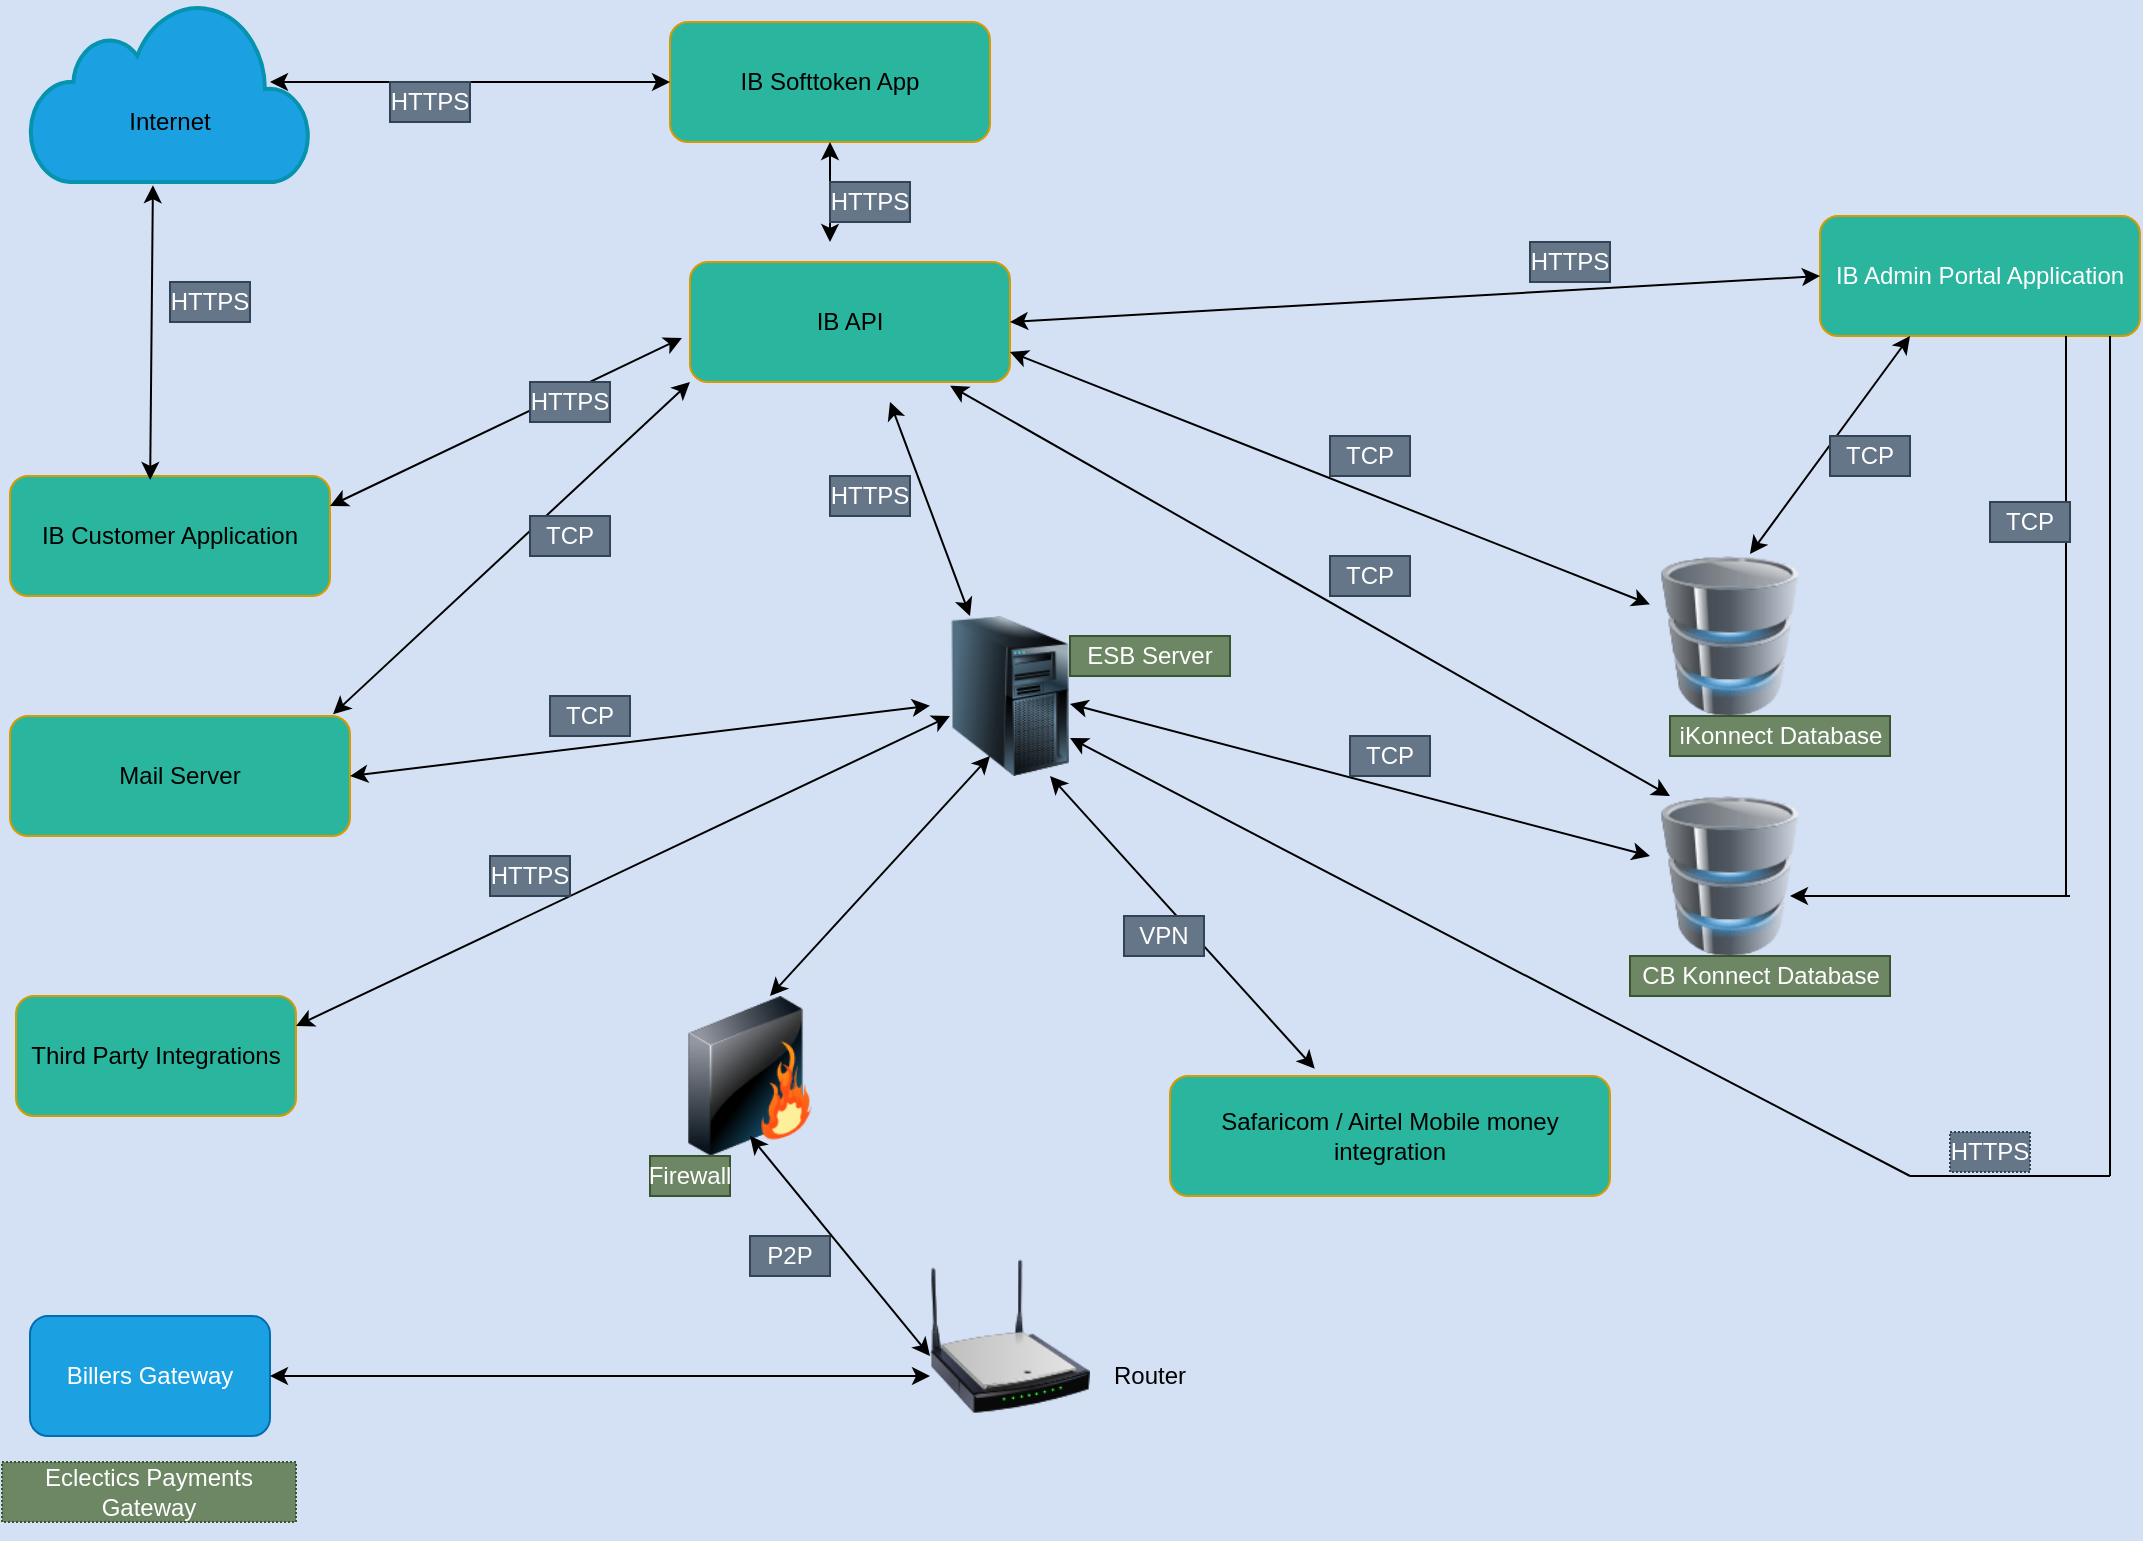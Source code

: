 <mxfile version="13.5.8" type="github">
  <diagram id="GW4mwDwyA0wQwFZXJt3s" name="Page-1">
    <mxGraphModel dx="3137" dy="821" grid="1" gridSize="10" guides="1" tooltips="1" connect="1" arrows="1" fold="1" page="1" pageScale="1" pageWidth="827" pageHeight="1169" background="#D4E1F5" math="0" shadow="0">
      <root>
        <mxCell id="0" />
        <mxCell id="1" parent="0" />
        <mxCell id="x8eZy0DGjHu4TYxoLKKY-138" value="" style="image;html=1;image=img/lib/clip_art/computers/Database_128x128.png" parent="1" vertex="1">
          <mxGeometry x="-150" y="287" width="80" height="80" as="geometry" />
        </mxCell>
        <mxCell id="x8eZy0DGjHu4TYxoLKKY-139" value="" style="image;html=1;image=img/lib/clip_art/computers/Database_128x128.png" parent="1" vertex="1">
          <mxGeometry x="-150" y="407" width="80" height="80" as="geometry" />
        </mxCell>
        <mxCell id="x8eZy0DGjHu4TYxoLKKY-140" value="IB Customer Application" style="rounded=1;whiteSpace=wrap;html=1;fillColor=#2AB59E;strokeColor=#D79B00;" parent="1" vertex="1">
          <mxGeometry x="-970" y="247" width="160" height="60" as="geometry" />
        </mxCell>
        <mxCell id="x8eZy0DGjHu4TYxoLKKY-141" value="Third Party Integrations" style="rounded=1;whiteSpace=wrap;html=1;fillColor=#2AB59E;strokeColor=#D79B00;" parent="1" vertex="1">
          <mxGeometry x="-967" y="507" width="140" height="60" as="geometry" />
        </mxCell>
        <mxCell id="x8eZy0DGjHu4TYxoLKKY-142" value="IB API " style="rounded=1;whiteSpace=wrap;html=1;fillColor=#2AB59E;strokeColor=#D79B00;" parent="1" vertex="1">
          <mxGeometry x="-630" y="140" width="160" height="60" as="geometry" />
        </mxCell>
        <mxCell id="x8eZy0DGjHu4TYxoLKKY-143" value="IB Admin Portal Application" style="rounded=1;whiteSpace=wrap;html=1;fontColor=#ffffff;fillColor=#2AB59E;strokeColor=#D79B00;" parent="1" vertex="1">
          <mxGeometry x="-65" y="117" width="160" height="60" as="geometry" />
        </mxCell>
        <mxCell id="x8eZy0DGjHu4TYxoLKKY-166" value="iKonnect Database" style="text;html=1;align=center;verticalAlign=middle;resizable=0;points=[];autosize=1;fillColor=#6d8764;strokeColor=#3A5431;fontColor=#ffffff;" parent="1" vertex="1">
          <mxGeometry x="-140" y="367" width="110" height="20" as="geometry" />
        </mxCell>
        <mxCell id="x8eZy0DGjHu4TYxoLKKY-167" value="CB Konnect Database" style="text;html=1;align=center;verticalAlign=middle;resizable=0;points=[];autosize=1;fillColor=#6d8764;strokeColor=#3A5431;fontColor=#ffffff;" parent="1" vertex="1">
          <mxGeometry x="-160" y="487" width="130" height="20" as="geometry" />
        </mxCell>
        <mxCell id="x8eZy0DGjHu4TYxoLKKY-175" value="Safaricom / Airtel Mobile money integration" style="rounded=1;whiteSpace=wrap;html=1;fillColor=#2AB59E;strokeColor=#D79B00;" parent="1" vertex="1">
          <mxGeometry x="-390" y="547" width="220" height="60" as="geometry" />
        </mxCell>
        <mxCell id="x8eZy0DGjHu4TYxoLKKY-176" value="Billers Gateway" style="rounded=1;whiteSpace=wrap;html=1;fillColor=#1ba1e2;strokeColor=#006EAF;fontColor=#ffffff;" parent="1" vertex="1">
          <mxGeometry x="-960" y="667" width="120" height="60" as="geometry" />
        </mxCell>
        <mxCell id="x8eZy0DGjHu4TYxoLKKY-177" value="" style="image;html=1;image=img/lib/clip_art/computers/Server_Tower_128x128.png" parent="1" vertex="1">
          <mxGeometry x="-510" y="317" width="80" height="80" as="geometry" />
        </mxCell>
        <mxCell id="x8eZy0DGjHu4TYxoLKKY-181" value="" style="endArrow=classic;startArrow=classic;html=1;exitX=1;exitY=0.25;exitDx=0;exitDy=0;" parent="1" source="x8eZy0DGjHu4TYxoLKKY-141" edge="1">
          <mxGeometry width="50" height="50" relative="1" as="geometry">
            <mxPoint x="-560" y="417" as="sourcePoint" />
            <mxPoint x="-500" y="367" as="targetPoint" />
          </mxGeometry>
        </mxCell>
        <mxCell id="x8eZy0DGjHu4TYxoLKKY-183" value="" style="endArrow=classic;startArrow=classic;html=1;exitX=1;exitY=0.5;exitDx=0;exitDy=0;entryX=0;entryY=0.5;entryDx=0;entryDy=0;" parent="1" source="x8eZy0DGjHu4TYxoLKKY-142" target="x8eZy0DGjHu4TYxoLKKY-143" edge="1">
          <mxGeometry width="50" height="50" relative="1" as="geometry">
            <mxPoint x="-240" y="187" as="sourcePoint" />
            <mxPoint x="-70" y="147" as="targetPoint" />
          </mxGeometry>
        </mxCell>
        <mxCell id="x8eZy0DGjHu4TYxoLKKY-185" value="" style="endArrow=classic;startArrow=classic;html=1;entryX=0.75;entryY=1;entryDx=0;entryDy=0;exitX=0.329;exitY=-0.061;exitDx=0;exitDy=0;exitPerimeter=0;" parent="1" source="x8eZy0DGjHu4TYxoLKKY-175" target="x8eZy0DGjHu4TYxoLKKY-177" edge="1">
          <mxGeometry width="50" height="50" relative="1" as="geometry">
            <mxPoint x="-290" y="517" as="sourcePoint" />
            <mxPoint x="-240" y="467" as="targetPoint" />
          </mxGeometry>
        </mxCell>
        <mxCell id="x8eZy0DGjHu4TYxoLKKY-186" value="" style="endArrow=classic;startArrow=classic;html=1;" parent="1" edge="1">
          <mxGeometry width="50" height="50" relative="1" as="geometry">
            <mxPoint x="-440" y="361" as="sourcePoint" />
            <mxPoint x="-150" y="437" as="targetPoint" />
          </mxGeometry>
        </mxCell>
        <mxCell id="x8eZy0DGjHu4TYxoLKKY-188" value="" style="endArrow=classic;startArrow=classic;html=1;exitX=0.625;exitY=-0.012;exitDx=0;exitDy=0;exitPerimeter=0;" parent="1" source="x8eZy0DGjHu4TYxoLKKY-138" edge="1">
          <mxGeometry width="50" height="50" relative="1" as="geometry">
            <mxPoint x="-70" y="227" as="sourcePoint" />
            <mxPoint x="-20" y="177" as="targetPoint" />
          </mxGeometry>
        </mxCell>
        <mxCell id="x8eZy0DGjHu4TYxoLKKY-191" value="" style="endArrow=none;html=1;" parent="1" edge="1">
          <mxGeometry width="50" height="50" relative="1" as="geometry">
            <mxPoint x="58" y="457" as="sourcePoint" />
            <mxPoint x="58" y="177" as="targetPoint" />
          </mxGeometry>
        </mxCell>
        <mxCell id="x8eZy0DGjHu4TYxoLKKY-192" value="" style="endArrow=classic;html=1;entryX=0.875;entryY=0.625;entryDx=0;entryDy=0;entryPerimeter=0;" parent="1" target="x8eZy0DGjHu4TYxoLKKY-139" edge="1">
          <mxGeometry width="50" height="50" relative="1" as="geometry">
            <mxPoint x="60" y="457" as="sourcePoint" />
            <mxPoint y="457" as="targetPoint" />
          </mxGeometry>
        </mxCell>
        <mxCell id="x8eZy0DGjHu4TYxoLKKY-193" value="" style="endArrow=classic;startArrow=classic;html=1;entryX=1;entryY=0.75;entryDx=0;entryDy=0;" parent="1" source="x8eZy0DGjHu4TYxoLKKY-138" edge="1" target="x8eZy0DGjHu4TYxoLKKY-142">
          <mxGeometry width="50" height="50" relative="1" as="geometry">
            <mxPoint x="-400" y="227" as="sourcePoint" />
            <mxPoint x="-350" y="177" as="targetPoint" />
          </mxGeometry>
        </mxCell>
        <mxCell id="x8eZy0DGjHu4TYxoLKKY-194" value="" style="endArrow=classic;startArrow=classic;html=1;exitX=0.125;exitY=0;exitDx=0;exitDy=0;exitPerimeter=0;entryX=0.813;entryY=1.031;entryDx=0;entryDy=0;entryPerimeter=0;" parent="1" source="x8eZy0DGjHu4TYxoLKKY-139" target="x8eZy0DGjHu4TYxoLKKY-142" edge="1">
          <mxGeometry width="50" height="50" relative="1" as="geometry">
            <mxPoint x="-438" y="237" as="sourcePoint" />
            <mxPoint x="-388" y="187" as="targetPoint" />
          </mxGeometry>
        </mxCell>
        <mxCell id="x8eZy0DGjHu4TYxoLKKY-195" value="" style="endArrow=none;html=1;" parent="1" edge="1">
          <mxGeometry width="50" height="50" relative="1" as="geometry">
            <mxPoint x="80" y="597" as="sourcePoint" />
            <mxPoint x="80" y="177" as="targetPoint" />
          </mxGeometry>
        </mxCell>
        <mxCell id="x8eZy0DGjHu4TYxoLKKY-196" value="" style="endArrow=classic;html=1;" parent="1" edge="1">
          <mxGeometry width="50" height="50" relative="1" as="geometry">
            <mxPoint x="-20" y="597" as="sourcePoint" />
            <mxPoint x="-440" y="378" as="targetPoint" />
          </mxGeometry>
        </mxCell>
        <mxCell id="x8eZy0DGjHu4TYxoLKKY-197" value="" style="endArrow=none;html=1;" parent="1" edge="1">
          <mxGeometry width="50" height="50" relative="1" as="geometry">
            <mxPoint x="-20" y="597" as="sourcePoint" />
            <mxPoint x="80" y="597" as="targetPoint" />
          </mxGeometry>
        </mxCell>
        <mxCell id="x8eZy0DGjHu4TYxoLKKY-198" value="" style="endArrow=classic;startArrow=classic;html=1;exitX=0.25;exitY=0;exitDx=0;exitDy=0;" parent="1" edge="1" source="x8eZy0DGjHu4TYxoLKKY-177">
          <mxGeometry width="50" height="50" relative="1" as="geometry">
            <mxPoint x="-460" y="317" as="sourcePoint" />
            <mxPoint x="-530" y="210" as="targetPoint" />
          </mxGeometry>
        </mxCell>
        <mxCell id="x8eZy0DGjHu4TYxoLKKY-201" value="P2P" style="text;html=1;align=center;verticalAlign=middle;whiteSpace=wrap;rounded=0;fillColor=#647687;strokeColor=#314354;fontColor=#ffffff;" parent="1" vertex="1">
          <mxGeometry x="-600" y="627" width="40" height="20" as="geometry" />
        </mxCell>
        <mxCell id="x8eZy0DGjHu4TYxoLKKY-202" value="HTTPS" style="text;html=1;strokeColor=#314354;fillColor=#647687;align=center;verticalAlign=middle;whiteSpace=wrap;rounded=0;fontColor=#ffffff;" parent="1" vertex="1">
          <mxGeometry x="-730" y="437" width="40" height="20" as="geometry" />
        </mxCell>
        <mxCell id="x8eZy0DGjHu4TYxoLKKY-203" value="Mail Server" style="rounded=1;whiteSpace=wrap;html=1;fillColor=#2AB59E;strokeColor=#D79B00;" parent="1" vertex="1">
          <mxGeometry x="-970" y="367" width="170" height="60" as="geometry" />
        </mxCell>
        <mxCell id="x8eZy0DGjHu4TYxoLKKY-204" value="" style="html=1;verticalLabelPosition=bottom;align=center;labelBackgroundColor=#ffffff;verticalAlign=top;strokeWidth=2;shadow=0;dashed=0;shape=mxgraph.ios7.icons.cloud;fillColor=#1ba1e2;fontColor=#ffffff;strokeColor=#0593AF;" parent="1" vertex="1">
          <mxGeometry x="-960" y="10" width="140" height="90" as="geometry" />
        </mxCell>
        <mxCell id="x8eZy0DGjHu4TYxoLKKY-205" value="Internet" style="text;html=1;strokeColor=none;fillColor=none;align=center;verticalAlign=middle;whiteSpace=wrap;rounded=0;" parent="1" vertex="1">
          <mxGeometry x="-910" y="60" width="40" height="20" as="geometry" />
        </mxCell>
        <mxCell id="x8eZy0DGjHu4TYxoLKKY-206" value="" style="endArrow=classic;startArrow=classic;html=1;exitX=0.438;exitY=-0.05;exitDx=0;exitDy=0;exitPerimeter=0;entryX=0.439;entryY=1.018;entryDx=0;entryDy=0;entryPerimeter=0;" parent="1" target="x8eZy0DGjHu4TYxoLKKY-204" edge="1">
          <mxGeometry width="50" height="50" relative="1" as="geometry">
            <mxPoint x="-899.92" y="249" as="sourcePoint" />
            <mxPoint x="-900" y="177" as="targetPoint" />
          </mxGeometry>
        </mxCell>
        <mxCell id="x8eZy0DGjHu4TYxoLKKY-208" value="" style="endArrow=classic;startArrow=classic;html=1;entryX=-0.025;entryY=0.633;entryDx=0;entryDy=0;entryPerimeter=0;exitX=1;exitY=0.25;exitDx=0;exitDy=0;" parent="1" source="x8eZy0DGjHu4TYxoLKKY-140" target="x8eZy0DGjHu4TYxoLKKY-142" edge="1">
          <mxGeometry width="50" height="50" relative="1" as="geometry">
            <mxPoint x="-700" y="267" as="sourcePoint" />
            <mxPoint x="-650" y="217" as="targetPoint" />
          </mxGeometry>
        </mxCell>
        <mxCell id="x8eZy0DGjHu4TYxoLKKY-209" value="ESB Server" style="text;html=1;strokeColor=#3A5431;fillColor=#6d8764;align=center;verticalAlign=middle;whiteSpace=wrap;rounded=0;fontColor=#ffffff;" parent="1" vertex="1">
          <mxGeometry x="-440" y="327" width="80" height="20" as="geometry" />
        </mxCell>
        <mxCell id="x8eZy0DGjHu4TYxoLKKY-210" value="" style="endArrow=classic;startArrow=classic;html=1;exitX=1;exitY=0.5;exitDx=0;exitDy=0;" parent="1" source="x8eZy0DGjHu4TYxoLKKY-203" target="x8eZy0DGjHu4TYxoLKKY-177" edge="1">
          <mxGeometry width="50" height="50" relative="1" as="geometry">
            <mxPoint x="-510" y="447" as="sourcePoint" />
            <mxPoint x="-460" y="397" as="targetPoint" />
          </mxGeometry>
        </mxCell>
        <mxCell id="x8eZy0DGjHu4TYxoLKKY-211" value="" style="image;html=1;image=img/lib/clip_art/networking/Wireless_Router_N_128x128.png" parent="1" vertex="1">
          <mxGeometry x="-510" y="637" width="80" height="80" as="geometry" />
        </mxCell>
        <mxCell id="x8eZy0DGjHu4TYxoLKKY-212" value="" style="image;html=1;image=img/lib/clip_art/networking/Firewall_128x128.png" parent="1" vertex="1">
          <mxGeometry x="-640" y="507" width="80" height="80" as="geometry" />
        </mxCell>
        <mxCell id="x8eZy0DGjHu4TYxoLKKY-213" value="" style="endArrow=classic;startArrow=classic;html=1;entryX=0;entryY=0.75;entryDx=0;entryDy=0;" parent="1" source="x8eZy0DGjHu4TYxoLKKY-176" target="x8eZy0DGjHu4TYxoLKKY-211" edge="1">
          <mxGeometry width="50" height="50" relative="1" as="geometry">
            <mxPoint x="-700" y="697" as="sourcePoint" />
            <mxPoint x="-650" y="647" as="targetPoint" />
          </mxGeometry>
        </mxCell>
        <mxCell id="x8eZy0DGjHu4TYxoLKKY-214" value="" style="endArrow=classic;startArrow=classic;html=1;" parent="1" edge="1">
          <mxGeometry width="50" height="50" relative="1" as="geometry">
            <mxPoint x="-510" y="687" as="sourcePoint" />
            <mxPoint x="-600" y="577" as="targetPoint" />
          </mxGeometry>
        </mxCell>
        <mxCell id="x8eZy0DGjHu4TYxoLKKY-215" value="" style="endArrow=classic;startArrow=classic;html=1;" parent="1" edge="1">
          <mxGeometry width="50" height="50" relative="1" as="geometry">
            <mxPoint x="-590" y="507" as="sourcePoint" />
            <mxPoint x="-480" y="387" as="targetPoint" />
          </mxGeometry>
        </mxCell>
        <mxCell id="x8eZy0DGjHu4TYxoLKKY-216" value="Router" style="text;html=1;strokeColor=none;fillColor=none;align=center;verticalAlign=middle;whiteSpace=wrap;rounded=0;" parent="1" vertex="1">
          <mxGeometry x="-420" y="687" width="40" height="20" as="geometry" />
        </mxCell>
        <mxCell id="x8eZy0DGjHu4TYxoLKKY-217" value="Firewall" style="text;html=1;strokeColor=#3A5431;fillColor=#6d8764;align=center;verticalAlign=middle;whiteSpace=wrap;rounded=0;fontColor=#ffffff;" parent="1" vertex="1">
          <mxGeometry x="-650" y="587" width="40" height="20" as="geometry" />
        </mxCell>
        <mxCell id="x8eZy0DGjHu4TYxoLKKY-222" value="" style="endArrow=classic;startArrow=classic;html=1;entryX=0;entryY=1;entryDx=0;entryDy=0;exitX=0.95;exitY=-0.014;exitDx=0;exitDy=0;exitPerimeter=0;" parent="1" target="x8eZy0DGjHu4TYxoLKKY-142" edge="1" source="x8eZy0DGjHu4TYxoLKKY-203">
          <mxGeometry width="50" height="50" relative="1" as="geometry">
            <mxPoint x="-800" y="337" as="sourcePoint" />
            <mxPoint x="-750" y="287" as="targetPoint" />
          </mxGeometry>
        </mxCell>
        <mxCell id="x8eZy0DGjHu4TYxoLKKY-223" value="VPN" style="text;html=1;strokeColor=#314354;fillColor=#647687;align=center;verticalAlign=middle;whiteSpace=wrap;rounded=0;fontColor=#ffffff;" parent="1" vertex="1">
          <mxGeometry x="-413" y="467" width="40" height="20" as="geometry" />
        </mxCell>
        <mxCell id="x8eZy0DGjHu4TYxoLKKY-224" value="IB Softtoken App" style="rounded=1;whiteSpace=wrap;html=1;fillColor=#2AB59E;strokeColor=#D79B00;" parent="1" vertex="1">
          <mxGeometry x="-640" y="20" width="160" height="60" as="geometry" />
        </mxCell>
        <mxCell id="x8eZy0DGjHu4TYxoLKKY-225" value="" style="endArrow=classic;startArrow=classic;html=1;exitX=0.5;exitY=1;exitDx=0;exitDy=0;" parent="1" source="x8eZy0DGjHu4TYxoLKKY-224" edge="1">
          <mxGeometry width="50" height="50" relative="1" as="geometry">
            <mxPoint x="-470" y="70" as="sourcePoint" />
            <mxPoint x="-560" y="130" as="targetPoint" />
          </mxGeometry>
        </mxCell>
        <mxCell id="x8eZy0DGjHu4TYxoLKKY-226" value="" style="endArrow=classic;startArrow=classic;html=1;entryX=0;entryY=0.5;entryDx=0;entryDy=0;" parent="1" target="x8eZy0DGjHu4TYxoLKKY-224" edge="1">
          <mxGeometry width="50" height="50" relative="1" as="geometry">
            <mxPoint x="-840" y="50" as="sourcePoint" />
            <mxPoint x="-790" as="targetPoint" />
          </mxGeometry>
        </mxCell>
        <mxCell id="x8eZy0DGjHu4TYxoLKKY-227" value="HTTPS" style="text;html=1;strokeColor=#314354;fillColor=#647687;align=center;verticalAlign=middle;whiteSpace=wrap;rounded=0;fontColor=#ffffff;" parent="1" vertex="1">
          <mxGeometry x="-780" y="50" width="40" height="20" as="geometry" />
        </mxCell>
        <mxCell id="x8eZy0DGjHu4TYxoLKKY-228" value="HTTPS" style="text;html=1;strokeColor=#314354;fillColor=#647687;align=center;verticalAlign=middle;whiteSpace=wrap;rounded=0;fontColor=#ffffff;" parent="1" vertex="1">
          <mxGeometry x="-890" y="150" width="40" height="20" as="geometry" />
        </mxCell>
        <mxCell id="x8eZy0DGjHu4TYxoLKKY-231" value="HTTPS" style="text;html=1;strokeColor=#314354;fillColor=#647687;align=center;verticalAlign=middle;whiteSpace=wrap;rounded=0;fontColor=#ffffff;" parent="1" vertex="1">
          <mxGeometry x="-560" y="100" width="40" height="20" as="geometry" />
        </mxCell>
        <mxCell id="x8eZy0DGjHu4TYxoLKKY-242" value="HTTPS" style="text;html=1;strokeColor=#314354;fillColor=#647687;align=center;verticalAlign=middle;whiteSpace=wrap;rounded=0;fontColor=#ffffff;" parent="1" vertex="1">
          <mxGeometry x="-710" y="200" width="40" height="20" as="geometry" />
        </mxCell>
        <mxCell id="x8eZy0DGjHu4TYxoLKKY-243" value="TCP" style="text;html=1;strokeColor=#314354;fillColor=#647687;align=center;verticalAlign=middle;whiteSpace=wrap;rounded=0;fontColor=#ffffff;" parent="1" vertex="1">
          <mxGeometry x="-710" y="267" width="40" height="20" as="geometry" />
        </mxCell>
        <mxCell id="x8eZy0DGjHu4TYxoLKKY-244" value="HTTPS" style="text;html=1;strokeColor=#314354;fillColor=#647687;align=center;verticalAlign=middle;whiteSpace=wrap;rounded=0;fontColor=#ffffff;" parent="1" vertex="1">
          <mxGeometry x="-210" y="130" width="40" height="20" as="geometry" />
        </mxCell>
        <mxCell id="x8eZy0DGjHu4TYxoLKKY-245" value="TCP" style="text;html=1;strokeColor=#314354;fillColor=#647687;align=center;verticalAlign=middle;whiteSpace=wrap;rounded=0;fontColor=#ffffff;" parent="1" vertex="1">
          <mxGeometry x="-310" y="227" width="40" height="20" as="geometry" />
        </mxCell>
        <mxCell id="x8eZy0DGjHu4TYxoLKKY-246" value="TCP" style="text;html=1;strokeColor=#314354;fillColor=#647687;align=center;verticalAlign=middle;whiteSpace=wrap;rounded=0;fontColor=#ffffff;" parent="1" vertex="1">
          <mxGeometry x="-310" y="287" width="40" height="20" as="geometry" />
        </mxCell>
        <mxCell id="x8eZy0DGjHu4TYxoLKKY-247" value="TCP" style="text;html=1;strokeColor=#314354;fillColor=#647687;align=center;verticalAlign=middle;whiteSpace=wrap;rounded=0;fontColor=#ffffff;" parent="1" vertex="1">
          <mxGeometry x="-60" y="227" width="40" height="20" as="geometry" />
        </mxCell>
        <mxCell id="x8eZy0DGjHu4TYxoLKKY-248" value="TCP" style="text;html=1;strokeColor=#314354;fillColor=#647687;align=center;verticalAlign=middle;whiteSpace=wrap;rounded=0;fontColor=#ffffff;" parent="1" vertex="1">
          <mxGeometry x="20" y="260" width="40" height="20" as="geometry" />
        </mxCell>
        <mxCell id="x8eZy0DGjHu4TYxoLKKY-249" value="HTTPS" style="text;html=1;fillColor=#647687;align=center;verticalAlign=middle;whiteSpace=wrap;rounded=0;dashed=1;dashPattern=1 1;strokeColor=#314354;fontColor=#ffffff;" parent="1" vertex="1">
          <mxGeometry y="575" width="40" height="20" as="geometry" />
        </mxCell>
        <mxCell id="x8eZy0DGjHu4TYxoLKKY-250" value="TCP" style="text;html=1;strokeColor=#314354;fillColor=#647687;align=center;verticalAlign=middle;whiteSpace=wrap;rounded=0;fontColor=#ffffff;" parent="1" vertex="1">
          <mxGeometry x="-300" y="377" width="40" height="20" as="geometry" />
        </mxCell>
        <mxCell id="x8eZy0DGjHu4TYxoLKKY-251" value="Eclectics Payments Gateway" style="text;html=1;strokeColor=#3A5431;fillColor=#6d8764;align=center;verticalAlign=middle;whiteSpace=wrap;rounded=0;dashed=1;dashPattern=1 1;fontColor=#ffffff;" parent="1" vertex="1">
          <mxGeometry x="-974" y="740" width="147" height="30" as="geometry" />
        </mxCell>
        <mxCell id="x8eZy0DGjHu4TYxoLKKY-252" style="edgeStyle=orthogonalEdgeStyle;rounded=0;orthogonalLoop=1;jettySize=auto;html=1;exitX=0.5;exitY=1;exitDx=0;exitDy=0;" parent="1" source="x8eZy0DGjHu4TYxoLKKY-251" target="x8eZy0DGjHu4TYxoLKKY-251" edge="1">
          <mxGeometry relative="1" as="geometry" />
        </mxCell>
        <mxCell id="H8kgPuMGfSVuQBqLOsi1-4" value="TCP" style="text;html=1;strokeColor=#314354;fillColor=#647687;align=center;verticalAlign=middle;whiteSpace=wrap;rounded=0;fontColor=#ffffff;" vertex="1" parent="1">
          <mxGeometry x="-700" y="357" width="40" height="20" as="geometry" />
        </mxCell>
        <mxCell id="H8kgPuMGfSVuQBqLOsi1-5" value="HTTPS" style="text;html=1;strokeColor=#314354;fillColor=#647687;align=center;verticalAlign=middle;whiteSpace=wrap;rounded=0;fontColor=#ffffff;" vertex="1" parent="1">
          <mxGeometry x="-560" y="247" width="40" height="20" as="geometry" />
        </mxCell>
      </root>
    </mxGraphModel>
  </diagram>
</mxfile>
